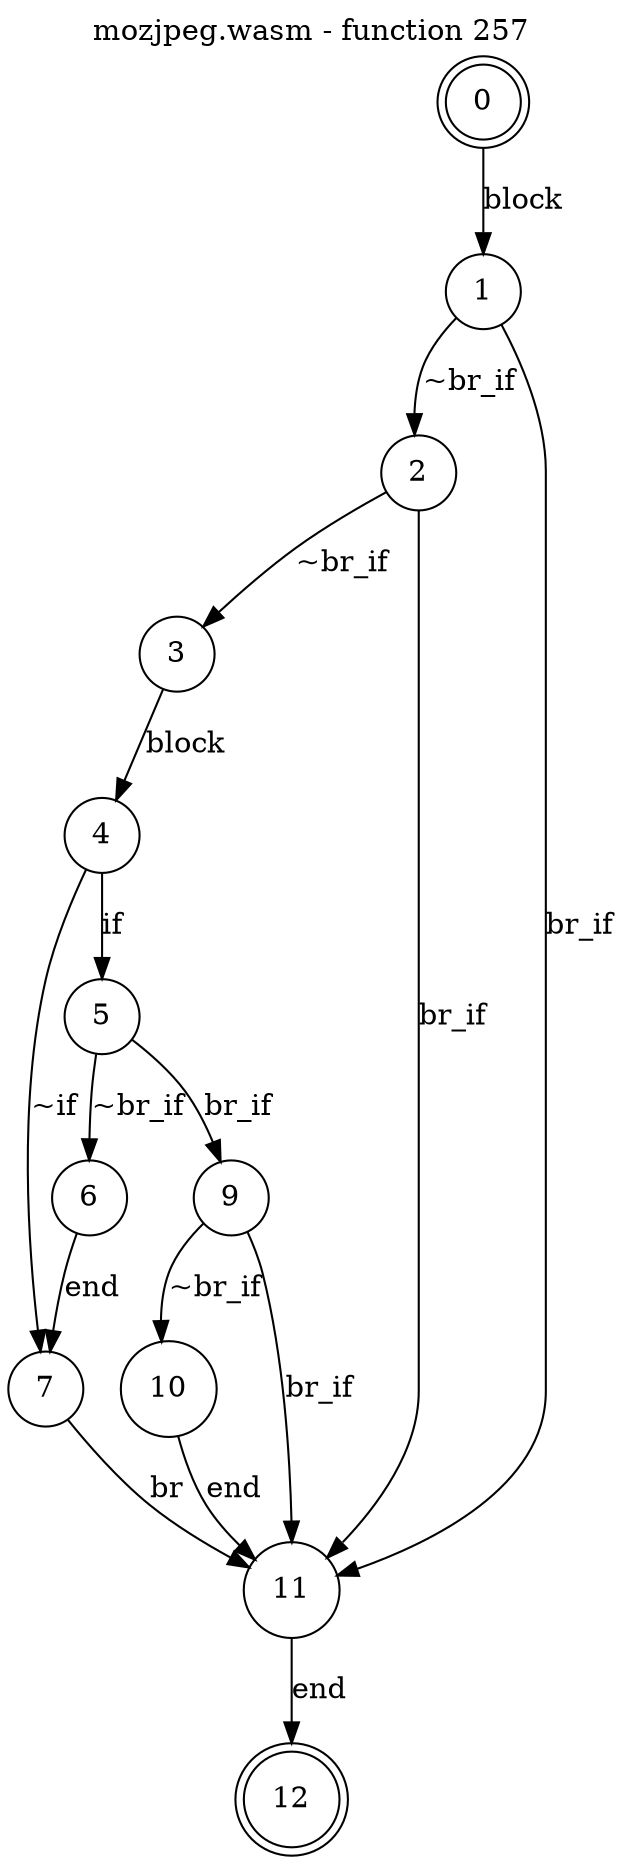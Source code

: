 digraph finite_state_machine {
    label = "mozjpeg.wasm - function 257"
    labelloc =  t
    labelfontsize = 16
    labelfontcolor = black
    labelfontname = "Helvetica"
    node [shape = doublecircle]; 0 12;
    node [shape = circle];
    0 -> 1[label="block"];
    1 -> 2[label="~br_if"];
    1 -> 11[label="br_if"];
    2 -> 3[label="~br_if"];
    2 -> 11[label="br_if"];
    3 -> 4[label="block"];
    4 -> 5[label="if"];
    4 -> 7[label="~if"];
    5 -> 6[label="~br_if"];
    5 -> 9[label="br_if"];
    6 -> 7[label="end"];
    7 -> 11[label="br"];
    9 -> 10[label="~br_if"];
    9 -> 11[label="br_if"];
    10 -> 11[label="end"];
    11 -> 12[label="end"];
}
